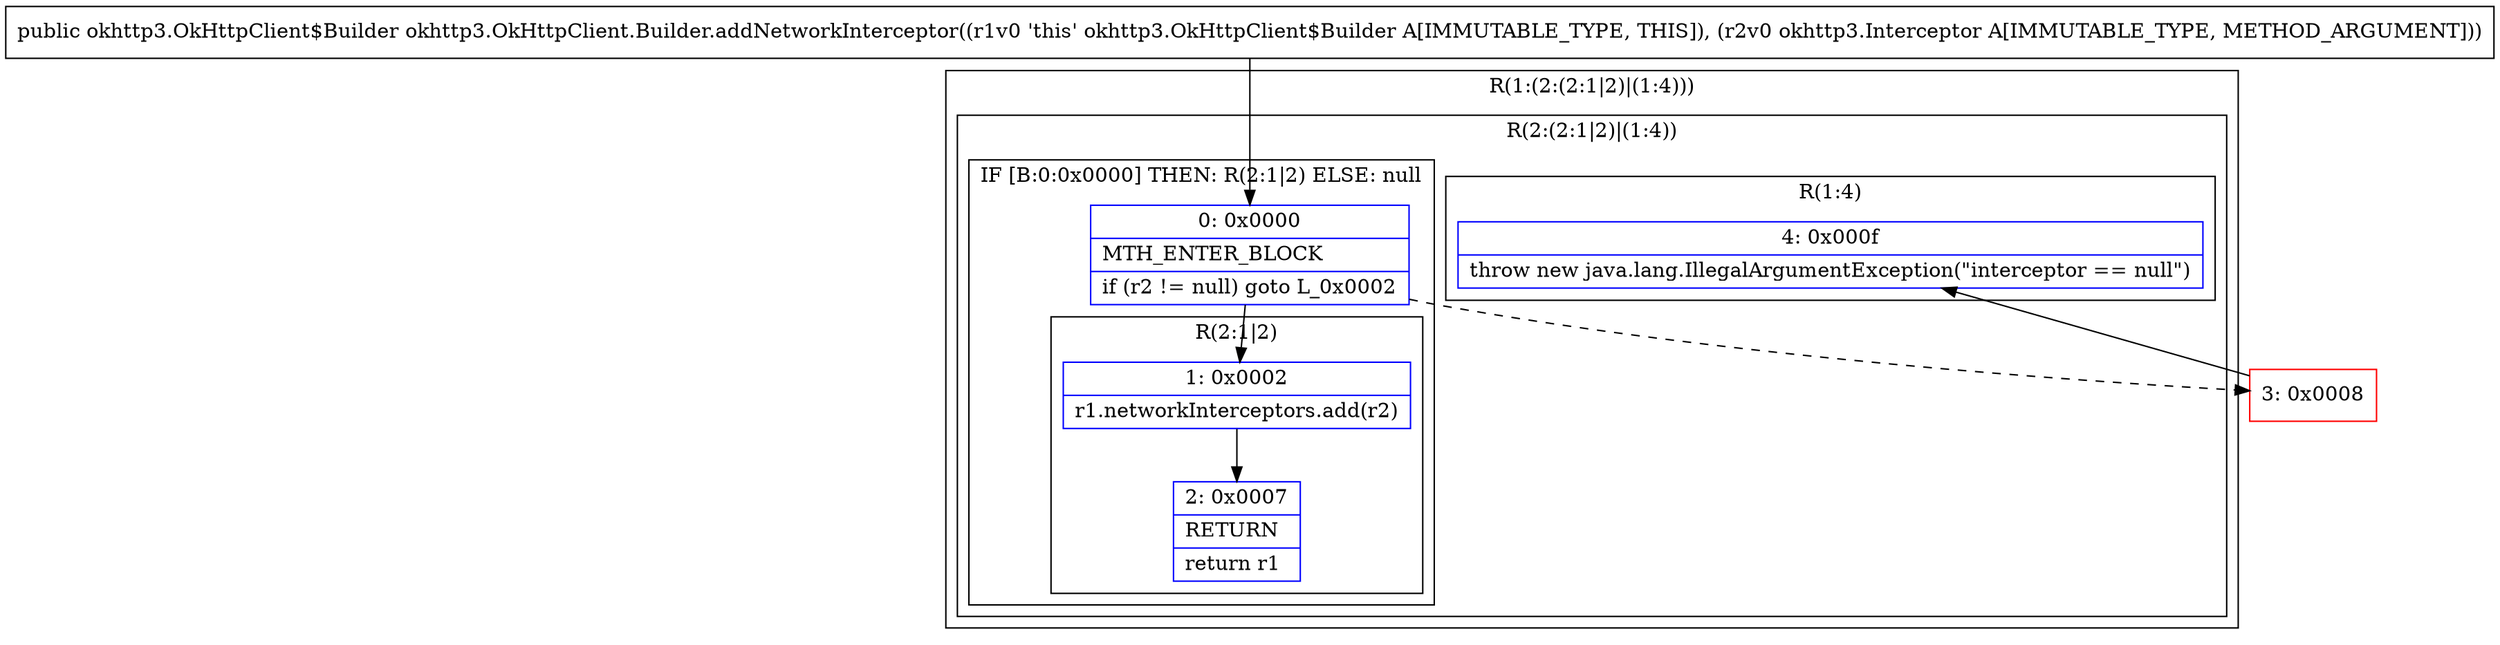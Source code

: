 digraph "CFG forokhttp3.OkHttpClient.Builder.addNetworkInterceptor(Lokhttp3\/Interceptor;)Lokhttp3\/OkHttpClient$Builder;" {
subgraph cluster_Region_353792719 {
label = "R(1:(2:(2:1|2)|(1:4)))";
node [shape=record,color=blue];
subgraph cluster_Region_141382140 {
label = "R(2:(2:1|2)|(1:4))";
node [shape=record,color=blue];
subgraph cluster_IfRegion_1740442067 {
label = "IF [B:0:0x0000] THEN: R(2:1|2) ELSE: null";
node [shape=record,color=blue];
Node_0 [shape=record,label="{0\:\ 0x0000|MTH_ENTER_BLOCK\l|if (r2 != null) goto L_0x0002\l}"];
subgraph cluster_Region_1087809626 {
label = "R(2:1|2)";
node [shape=record,color=blue];
Node_1 [shape=record,label="{1\:\ 0x0002|r1.networkInterceptors.add(r2)\l}"];
Node_2 [shape=record,label="{2\:\ 0x0007|RETURN\l|return r1\l}"];
}
}
subgraph cluster_Region_1718626949 {
label = "R(1:4)";
node [shape=record,color=blue];
Node_4 [shape=record,label="{4\:\ 0x000f|throw new java.lang.IllegalArgumentException(\"interceptor == null\")\l}"];
}
}
}
Node_3 [shape=record,color=red,label="{3\:\ 0x0008}"];
MethodNode[shape=record,label="{public okhttp3.OkHttpClient$Builder okhttp3.OkHttpClient.Builder.addNetworkInterceptor((r1v0 'this' okhttp3.OkHttpClient$Builder A[IMMUTABLE_TYPE, THIS]), (r2v0 okhttp3.Interceptor A[IMMUTABLE_TYPE, METHOD_ARGUMENT])) }"];
MethodNode -> Node_0;
Node_0 -> Node_1;
Node_0 -> Node_3[style=dashed];
Node_1 -> Node_2;
Node_3 -> Node_4;
}

